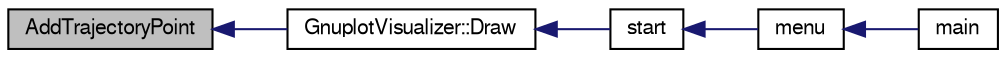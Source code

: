 digraph "AddTrajectoryPoint"
{
  edge [fontname="FreeSans",fontsize="10",labelfontname="FreeSans",labelfontsize="10"];
  node [fontname="FreeSans",fontsize="10",shape=record];
  rankdir="LR";
  Node1 [label="AddTrajectoryPoint",height=0.2,width=0.4,color="black", fillcolor="grey75", style="filled", fontcolor="black"];
  Node1 -> Node2 [dir="back",color="midnightblue",fontsize="10",style="solid",fontname="FreeSans"];
  Node2 [label="GnuplotVisualizer::Draw",height=0.2,width=0.4,color="black", fillcolor="white", style="filled",URL="$class_gnuplot_visualizer.html#a2838d8dfb9a8e5f1c383f59f2dd2d9a1"];
  Node2 -> Node3 [dir="back",color="midnightblue",fontsize="10",style="solid",fontname="FreeSans"];
  Node3 [label="start",height=0.2,width=0.4,color="black", fillcolor="white", style="filled",URL="$main_8cpp.html#a60de64d75454385b23995437f1d72669",tooltip="realizuje obbliczanie i pozycji drona oraz jej rysowanie Po każdorazowym wczytaniu jednej linijki dan..."];
  Node3 -> Node4 [dir="back",color="midnightblue",fontsize="10",style="solid",fontname="FreeSans"];
  Node4 [label="menu",height=0.2,width=0.4,color="black", fillcolor="white", style="filled",URL="$main_8cpp.html#a2a0e843767aeea4f433a28b9c54f573a",tooltip="wywoluje menu obslugi polecen dla drona Po wybraniu zadanej opcji realizowane sa zadania zgodnie z op..."];
  Node4 -> Node5 [dir="back",color="midnightblue",fontsize="10",style="solid",fontname="FreeSans"];
  Node5 [label="main",height=0.2,width=0.4,color="black", fillcolor="white", style="filled",URL="$main_8cpp.html#ae66f6b31b5ad750f1fe042a706a4e3d4"];
}
